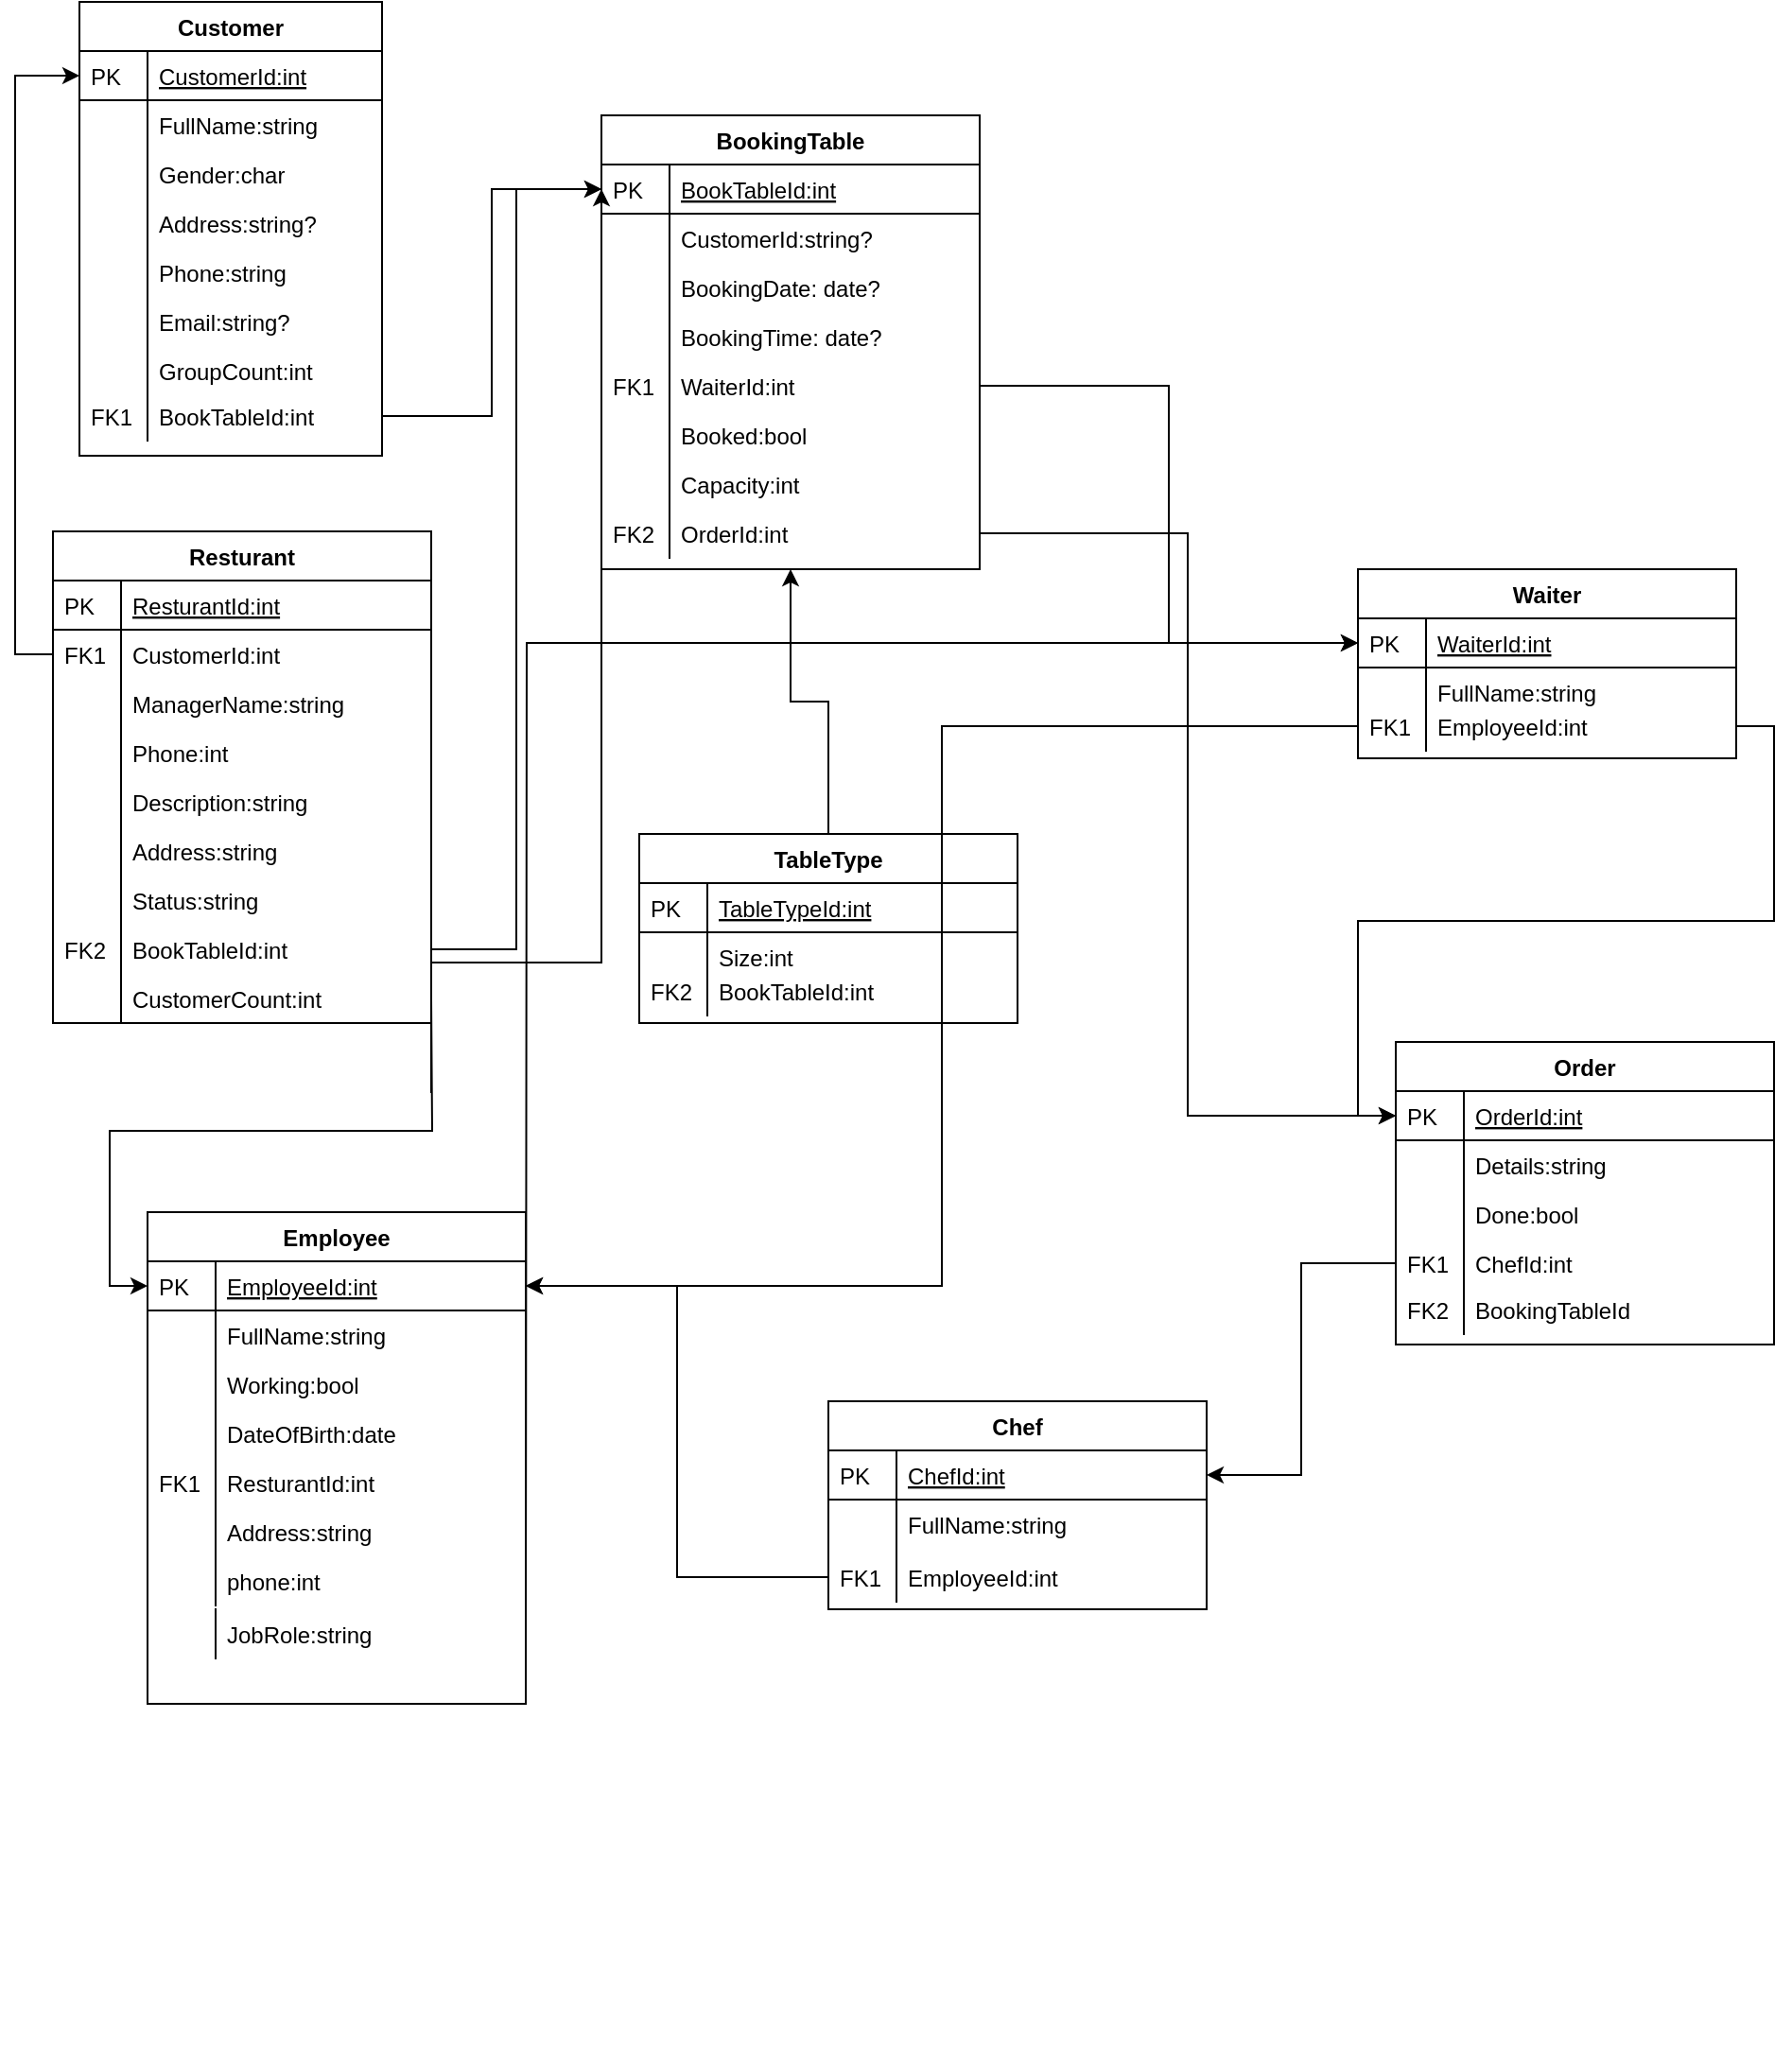 <mxfile version="12.8.1" type="device"><diagram id="C5RBs43oDa-KdzZeNtuy" name="Page-1"><mxGraphModel dx="1033" dy="1959" grid="1" gridSize="10" guides="1" tooltips="1" connect="1" arrows="1" fold="1" page="1" pageScale="1" pageWidth="827" pageHeight="1169" math="0" shadow="0"><root><mxCell id="WIyWlLk6GJQsqaUBKTNV-0"/><mxCell id="WIyWlLk6GJQsqaUBKTNV-1" parent="WIyWlLk6GJQsqaUBKTNV-0"/><mxCell id="zkfFHV4jXpPFQw0GAbJ--51" value="Customer" style="swimlane;fontStyle=1;childLayout=stackLayout;horizontal=1;startSize=26;horizontalStack=0;resizeParent=1;resizeLast=0;collapsible=1;marginBottom=0;rounded=0;shadow=0;strokeWidth=1;" parent="WIyWlLk6GJQsqaUBKTNV-1" vertex="1"><mxGeometry x="414" y="-160" width="160" height="240" as="geometry"><mxRectangle x="20" y="80" width="160" height="26" as="alternateBounds"/></mxGeometry></mxCell><mxCell id="zkfFHV4jXpPFQw0GAbJ--52" value="CustomerId:int" style="shape=partialRectangle;top=0;left=0;right=0;bottom=1;align=left;verticalAlign=top;fillColor=none;spacingLeft=40;spacingRight=4;overflow=hidden;rotatable=0;points=[[0,0.5],[1,0.5]];portConstraint=eastwest;dropTarget=0;rounded=0;shadow=0;strokeWidth=1;fontStyle=4" parent="zkfFHV4jXpPFQw0GAbJ--51" vertex="1"><mxGeometry y="26" width="160" height="26" as="geometry"/></mxCell><mxCell id="zkfFHV4jXpPFQw0GAbJ--53" value="PK" style="shape=partialRectangle;top=0;left=0;bottom=0;fillColor=none;align=left;verticalAlign=top;spacingLeft=4;spacingRight=4;overflow=hidden;rotatable=0;points=[];portConstraint=eastwest;part=1;" parent="zkfFHV4jXpPFQw0GAbJ--52" vertex="1" connectable="0"><mxGeometry width="36" height="26" as="geometry"/></mxCell><mxCell id="zkfFHV4jXpPFQw0GAbJ--54" value="FullName:string" style="shape=partialRectangle;top=0;left=0;right=0;bottom=0;align=left;verticalAlign=top;fillColor=none;spacingLeft=40;spacingRight=4;overflow=hidden;rotatable=0;points=[[0,0.5],[1,0.5]];portConstraint=eastwest;dropTarget=0;rounded=0;shadow=0;strokeWidth=1;" parent="zkfFHV4jXpPFQw0GAbJ--51" vertex="1"><mxGeometry y="52" width="160" height="26" as="geometry"/></mxCell><mxCell id="zkfFHV4jXpPFQw0GAbJ--55" value="" style="shape=partialRectangle;top=0;left=0;bottom=0;fillColor=none;align=left;verticalAlign=top;spacingLeft=4;spacingRight=4;overflow=hidden;rotatable=0;points=[];portConstraint=eastwest;part=1;" parent="zkfFHV4jXpPFQw0GAbJ--54" vertex="1" connectable="0"><mxGeometry width="36" height="26" as="geometry"/></mxCell><mxCell id="z8Tw4uj1UNSHwsEqiEc--0" value="Gender:char" style="shape=partialRectangle;top=0;left=0;right=0;bottom=0;align=left;verticalAlign=top;fillColor=none;spacingLeft=40;spacingRight=4;overflow=hidden;rotatable=0;points=[[0,0.5],[1,0.5]];portConstraint=eastwest;dropTarget=0;rounded=0;shadow=0;strokeWidth=1;" vertex="1" parent="WIyWlLk6GJQsqaUBKTNV-1"><mxGeometry x="414" y="-82" width="160" height="26" as="geometry"/></mxCell><mxCell id="z8Tw4uj1UNSHwsEqiEc--1" value="" style="shape=partialRectangle;top=0;left=0;bottom=0;fillColor=none;align=left;verticalAlign=top;spacingLeft=4;spacingRight=4;overflow=hidden;rotatable=0;points=[];portConstraint=eastwest;part=1;" vertex="1" connectable="0" parent="z8Tw4uj1UNSHwsEqiEc--0"><mxGeometry width="36" height="26" as="geometry"/></mxCell><mxCell id="z8Tw4uj1UNSHwsEqiEc--2" value="Address:string?" style="shape=partialRectangle;top=0;left=0;right=0;bottom=0;align=left;verticalAlign=top;fillColor=none;spacingLeft=40;spacingRight=4;overflow=hidden;rotatable=0;points=[[0,0.5],[1,0.5]];portConstraint=eastwest;dropTarget=0;rounded=0;shadow=0;strokeWidth=1;" vertex="1" parent="WIyWlLk6GJQsqaUBKTNV-1"><mxGeometry x="414" y="-56" width="160" height="26" as="geometry"/></mxCell><mxCell id="z8Tw4uj1UNSHwsEqiEc--3" value="" style="shape=partialRectangle;top=0;left=0;bottom=0;fillColor=none;align=left;verticalAlign=top;spacingLeft=4;spacingRight=4;overflow=hidden;rotatable=0;points=[];portConstraint=eastwest;part=1;" vertex="1" connectable="0" parent="z8Tw4uj1UNSHwsEqiEc--2"><mxGeometry width="36" height="26" as="geometry"/></mxCell><mxCell id="z8Tw4uj1UNSHwsEqiEc--4" value="Phone:string" style="shape=partialRectangle;top=0;left=0;right=0;bottom=0;align=left;verticalAlign=top;fillColor=none;spacingLeft=40;spacingRight=4;overflow=hidden;rotatable=0;points=[[0,0.5],[1,0.5]];portConstraint=eastwest;dropTarget=0;rounded=0;shadow=0;strokeWidth=1;" vertex="1" parent="WIyWlLk6GJQsqaUBKTNV-1"><mxGeometry x="414" y="-30" width="160" height="26" as="geometry"/></mxCell><mxCell id="z8Tw4uj1UNSHwsEqiEc--5" value="" style="shape=partialRectangle;top=0;left=0;bottom=0;fillColor=none;align=left;verticalAlign=top;spacingLeft=4;spacingRight=4;overflow=hidden;rotatable=0;points=[];portConstraint=eastwest;part=1;" vertex="1" connectable="0" parent="z8Tw4uj1UNSHwsEqiEc--4"><mxGeometry width="36" height="26" as="geometry"/></mxCell><mxCell id="z8Tw4uj1UNSHwsEqiEc--6" value="Email:string?" style="shape=partialRectangle;top=0;left=0;right=0;bottom=0;align=left;verticalAlign=top;fillColor=none;spacingLeft=40;spacingRight=4;overflow=hidden;rotatable=0;points=[[0,0.5],[1,0.5]];portConstraint=eastwest;dropTarget=0;rounded=0;shadow=0;strokeWidth=1;" vertex="1" parent="WIyWlLk6GJQsqaUBKTNV-1"><mxGeometry x="414" y="-4" width="160" height="26" as="geometry"/></mxCell><mxCell id="z8Tw4uj1UNSHwsEqiEc--7" value="" style="shape=partialRectangle;top=0;left=0;bottom=0;fillColor=none;align=left;verticalAlign=top;spacingLeft=4;spacingRight=4;overflow=hidden;rotatable=0;points=[];portConstraint=eastwest;part=1;" vertex="1" connectable="0" parent="z8Tw4uj1UNSHwsEqiEc--6"><mxGeometry width="36" height="26" as="geometry"/></mxCell><mxCell id="z8Tw4uj1UNSHwsEqiEc--8" value="GroupCount:int" style="shape=partialRectangle;top=0;left=0;right=0;bottom=0;align=left;verticalAlign=top;fillColor=none;spacingLeft=40;spacingRight=4;overflow=hidden;rotatable=0;points=[[0,0.5],[1,0.5]];portConstraint=eastwest;dropTarget=0;rounded=0;shadow=0;strokeWidth=1;" vertex="1" parent="WIyWlLk6GJQsqaUBKTNV-1"><mxGeometry x="414" y="22" width="160" height="26" as="geometry"/></mxCell><mxCell id="z8Tw4uj1UNSHwsEqiEc--9" value="" style="shape=partialRectangle;top=0;left=0;bottom=0;fillColor=none;align=left;verticalAlign=top;spacingLeft=4;spacingRight=4;overflow=hidden;rotatable=0;points=[];portConstraint=eastwest;part=1;" vertex="1" connectable="0" parent="z8Tw4uj1UNSHwsEqiEc--8"><mxGeometry width="36" height="26" as="geometry"/></mxCell><mxCell id="z8Tw4uj1UNSHwsEqiEc--60" style="edgeStyle=orthogonalEdgeStyle;rounded=0;orthogonalLoop=1;jettySize=auto;html=1;entryX=0;entryY=0.5;entryDx=0;entryDy=0;" edge="1" parent="WIyWlLk6GJQsqaUBKTNV-1" source="zkfFHV4jXpPFQw0GAbJ--59" target="zkfFHV4jXpPFQw0GAbJ--52"><mxGeometry relative="1" as="geometry"/></mxCell><mxCell id="z8Tw4uj1UNSHwsEqiEc--61" value="BookingTable" style="swimlane;fontStyle=1;childLayout=stackLayout;horizontal=1;startSize=26;horizontalStack=0;resizeParent=1;resizeLast=0;collapsible=1;marginBottom=0;rounded=0;shadow=0;strokeWidth=1;" vertex="1" parent="WIyWlLk6GJQsqaUBKTNV-1"><mxGeometry x="690" y="-100" width="200" height="240" as="geometry"><mxRectangle x="260" y="80" width="160" height="26" as="alternateBounds"/></mxGeometry></mxCell><mxCell id="z8Tw4uj1UNSHwsEqiEc--62" value="BookTableId:int" style="shape=partialRectangle;top=0;left=0;right=0;bottom=1;align=left;verticalAlign=top;fillColor=none;spacingLeft=40;spacingRight=4;overflow=hidden;rotatable=0;points=[[0,0.5],[1,0.5]];portConstraint=eastwest;dropTarget=0;rounded=0;shadow=0;strokeWidth=1;fontStyle=4" vertex="1" parent="z8Tw4uj1UNSHwsEqiEc--61"><mxGeometry y="26" width="200" height="26" as="geometry"/></mxCell><mxCell id="z8Tw4uj1UNSHwsEqiEc--63" value="PK" style="shape=partialRectangle;top=0;left=0;bottom=0;fillColor=none;align=left;verticalAlign=top;spacingLeft=4;spacingRight=4;overflow=hidden;rotatable=0;points=[];portConstraint=eastwest;part=1;" vertex="1" connectable="0" parent="z8Tw4uj1UNSHwsEqiEc--62"><mxGeometry width="36" height="26" as="geometry"/></mxCell><mxCell id="z8Tw4uj1UNSHwsEqiEc--64" value="CustomerId:string?" style="shape=partialRectangle;top=0;left=0;right=0;bottom=0;align=left;verticalAlign=top;fillColor=none;spacingLeft=40;spacingRight=4;overflow=hidden;rotatable=0;points=[[0,0.5],[1,0.5]];portConstraint=eastwest;dropTarget=0;rounded=0;shadow=0;strokeWidth=1;" vertex="1" parent="z8Tw4uj1UNSHwsEqiEc--61"><mxGeometry y="52" width="200" height="26" as="geometry"/></mxCell><mxCell id="z8Tw4uj1UNSHwsEqiEc--65" value="" style="shape=partialRectangle;top=0;left=0;bottom=0;fillColor=none;align=left;verticalAlign=top;spacingLeft=4;spacingRight=4;overflow=hidden;rotatable=0;points=[];portConstraint=eastwest;part=1;" vertex="1" connectable="0" parent="z8Tw4uj1UNSHwsEqiEc--64"><mxGeometry width="36" height="26" as="geometry"/></mxCell><mxCell id="z8Tw4uj1UNSHwsEqiEc--66" value="BookingDate: date?" style="shape=partialRectangle;top=0;left=0;right=0;bottom=0;align=left;verticalAlign=top;fillColor=none;spacingLeft=40;spacingRight=4;overflow=hidden;rotatable=0;points=[[0,0.5],[1,0.5]];portConstraint=eastwest;dropTarget=0;rounded=0;shadow=0;strokeWidth=1;" vertex="1" parent="z8Tw4uj1UNSHwsEqiEc--61"><mxGeometry y="78" width="200" height="26" as="geometry"/></mxCell><mxCell id="z8Tw4uj1UNSHwsEqiEc--67" value="" style="shape=partialRectangle;top=0;left=0;bottom=0;fillColor=none;align=left;verticalAlign=top;spacingLeft=4;spacingRight=4;overflow=hidden;rotatable=0;points=[];portConstraint=eastwest;part=1;" vertex="1" connectable="0" parent="z8Tw4uj1UNSHwsEqiEc--66"><mxGeometry width="36" height="26" as="geometry"/></mxCell><mxCell id="z8Tw4uj1UNSHwsEqiEc--68" value="BookingTime: date?" style="shape=partialRectangle;top=0;left=0;right=0;bottom=0;align=left;verticalAlign=top;fillColor=none;spacingLeft=40;spacingRight=4;overflow=hidden;rotatable=0;points=[[0,0.5],[1,0.5]];portConstraint=eastwest;dropTarget=0;rounded=0;shadow=0;strokeWidth=1;" vertex="1" parent="z8Tw4uj1UNSHwsEqiEc--61"><mxGeometry y="104" width="200" height="26" as="geometry"/></mxCell><mxCell id="z8Tw4uj1UNSHwsEqiEc--69" value="" style="shape=partialRectangle;top=0;left=0;bottom=0;fillColor=none;align=left;verticalAlign=top;spacingLeft=4;spacingRight=4;overflow=hidden;rotatable=0;points=[];portConstraint=eastwest;part=1;" vertex="1" connectable="0" parent="z8Tw4uj1UNSHwsEqiEc--68"><mxGeometry width="36" height="26" as="geometry"/></mxCell><mxCell id="z8Tw4uj1UNSHwsEqiEc--72" value="WaiterId:int" style="shape=partialRectangle;top=0;left=0;right=0;bottom=0;align=left;verticalAlign=top;fillColor=none;spacingLeft=40;spacingRight=4;overflow=hidden;rotatable=0;points=[[0,0.5],[1,0.5]];portConstraint=eastwest;dropTarget=0;rounded=0;shadow=0;strokeWidth=1;" vertex="1" parent="z8Tw4uj1UNSHwsEqiEc--61"><mxGeometry y="130" width="200" height="26" as="geometry"/></mxCell><mxCell id="z8Tw4uj1UNSHwsEqiEc--73" value="FK1" style="shape=partialRectangle;top=0;left=0;bottom=0;fillColor=none;align=left;verticalAlign=top;spacingLeft=4;spacingRight=4;overflow=hidden;rotatable=0;points=[];portConstraint=eastwest;part=1;" vertex="1" connectable="0" parent="z8Tw4uj1UNSHwsEqiEc--72"><mxGeometry width="36" height="26" as="geometry"/></mxCell><mxCell id="z8Tw4uj1UNSHwsEqiEc--101" value="Booked:bool" style="shape=partialRectangle;top=0;left=0;right=0;bottom=0;align=left;verticalAlign=top;fillColor=none;spacingLeft=40;spacingRight=4;overflow=hidden;rotatable=0;points=[[0,0.5],[1,0.5]];portConstraint=eastwest;dropTarget=0;rounded=0;shadow=0;strokeWidth=1;" vertex="1" parent="z8Tw4uj1UNSHwsEqiEc--61"><mxGeometry y="156" width="200" height="26" as="geometry"/></mxCell><mxCell id="z8Tw4uj1UNSHwsEqiEc--102" value="" style="shape=partialRectangle;top=0;left=0;bottom=0;fillColor=none;align=left;verticalAlign=top;spacingLeft=4;spacingRight=4;overflow=hidden;rotatable=0;points=[];portConstraint=eastwest;part=1;" vertex="1" connectable="0" parent="z8Tw4uj1UNSHwsEqiEc--101"><mxGeometry width="36" height="26" as="geometry"/></mxCell><mxCell id="z8Tw4uj1UNSHwsEqiEc--103" value="Capacity:int" style="shape=partialRectangle;top=0;left=0;right=0;bottom=0;align=left;verticalAlign=top;fillColor=none;spacingLeft=40;spacingRight=4;overflow=hidden;rotatable=0;points=[[0,0.5],[1,0.5]];portConstraint=eastwest;dropTarget=0;rounded=0;shadow=0;strokeWidth=1;" vertex="1" parent="z8Tw4uj1UNSHwsEqiEc--61"><mxGeometry y="182" width="200" height="26" as="geometry"/></mxCell><mxCell id="z8Tw4uj1UNSHwsEqiEc--104" value="" style="shape=partialRectangle;top=0;left=0;bottom=0;fillColor=none;align=left;verticalAlign=top;spacingLeft=4;spacingRight=4;overflow=hidden;rotatable=0;points=[];portConstraint=eastwest;part=1;" vertex="1" connectable="0" parent="z8Tw4uj1UNSHwsEqiEc--103"><mxGeometry width="36" height="26" as="geometry"/></mxCell><mxCell id="z8Tw4uj1UNSHwsEqiEc--107" value="OrderId:int" style="shape=partialRectangle;top=0;left=0;right=0;bottom=0;align=left;verticalAlign=top;fillColor=none;spacingLeft=40;spacingRight=4;overflow=hidden;rotatable=0;points=[[0,0.5],[1,0.5]];portConstraint=eastwest;dropTarget=0;rounded=0;shadow=0;strokeWidth=1;" vertex="1" parent="z8Tw4uj1UNSHwsEqiEc--61"><mxGeometry y="208" width="200" height="26" as="geometry"/></mxCell><mxCell id="z8Tw4uj1UNSHwsEqiEc--108" value="FK2" style="shape=partialRectangle;top=0;left=0;bottom=0;fillColor=none;align=left;verticalAlign=top;spacingLeft=4;spacingRight=4;overflow=hidden;rotatable=0;points=[];portConstraint=eastwest;part=1;" vertex="1" connectable="0" parent="z8Tw4uj1UNSHwsEqiEc--107"><mxGeometry width="36" height="26" as="geometry"/></mxCell><mxCell id="z8Tw4uj1UNSHwsEqiEc--87" style="edgeStyle=orthogonalEdgeStyle;rounded=0;orthogonalLoop=1;jettySize=auto;html=1;entryX=0;entryY=0.5;entryDx=0;entryDy=0;" edge="1" parent="WIyWlLk6GJQsqaUBKTNV-1" source="z8Tw4uj1UNSHwsEqiEc--85" target="z8Tw4uj1UNSHwsEqiEc--62"><mxGeometry relative="1" as="geometry"/></mxCell><mxCell id="z8Tw4uj1UNSHwsEqiEc--85" value="BookTableId:int" style="shape=partialRectangle;top=0;left=0;right=0;bottom=0;align=left;verticalAlign=top;fillColor=none;spacingLeft=40;spacingRight=4;overflow=hidden;rotatable=0;points=[[0,0.5],[1,0.5]];portConstraint=eastwest;dropTarget=0;rounded=0;shadow=0;strokeWidth=1;" vertex="1" parent="WIyWlLk6GJQsqaUBKTNV-1"><mxGeometry x="414" y="46" width="160" height="26" as="geometry"/></mxCell><mxCell id="z8Tw4uj1UNSHwsEqiEc--86" value="FK1" style="shape=partialRectangle;top=0;left=0;bottom=0;fillColor=none;align=left;verticalAlign=top;spacingLeft=4;spacingRight=4;overflow=hidden;rotatable=0;points=[];portConstraint=eastwest;part=1;" vertex="1" connectable="0" parent="z8Tw4uj1UNSHwsEqiEc--85"><mxGeometry width="36" height="26" as="geometry"/></mxCell><mxCell id="z8Tw4uj1UNSHwsEqiEc--117" value="" style="group" vertex="1" connectable="0" parent="WIyWlLk6GJQsqaUBKTNV-1"><mxGeometry x="950" y="150" width="200" height="240" as="geometry"/></mxCell><mxCell id="z8Tw4uj1UNSHwsEqiEc--208" value="" style="group" vertex="1" connectable="0" parent="z8Tw4uj1UNSHwsEqiEc--117"><mxGeometry x="140" y="-10" width="200" height="100" as="geometry"/></mxCell><mxCell id="z8Tw4uj1UNSHwsEqiEc--88" value="Waiter" style="swimlane;fontStyle=1;childLayout=stackLayout;horizontal=1;startSize=26;horizontalStack=0;resizeParent=1;resizeLast=0;collapsible=1;marginBottom=0;rounded=0;shadow=0;strokeWidth=1;" vertex="1" parent="z8Tw4uj1UNSHwsEqiEc--208"><mxGeometry width="200" height="100" as="geometry"><mxRectangle x="260" y="80" width="160" height="26" as="alternateBounds"/></mxGeometry></mxCell><mxCell id="z8Tw4uj1UNSHwsEqiEc--89" value="WaiterId:int" style="shape=partialRectangle;top=0;left=0;right=0;bottom=1;align=left;verticalAlign=top;fillColor=none;spacingLeft=40;spacingRight=4;overflow=hidden;rotatable=0;points=[[0,0.5],[1,0.5]];portConstraint=eastwest;dropTarget=0;rounded=0;shadow=0;strokeWidth=1;fontStyle=4" vertex="1" parent="z8Tw4uj1UNSHwsEqiEc--88"><mxGeometry y="26" width="200" height="26" as="geometry"/></mxCell><mxCell id="z8Tw4uj1UNSHwsEqiEc--90" value="PK" style="shape=partialRectangle;top=0;left=0;bottom=0;fillColor=none;align=left;verticalAlign=top;spacingLeft=4;spacingRight=4;overflow=hidden;rotatable=0;points=[];portConstraint=eastwest;part=1;" vertex="1" connectable="0" parent="z8Tw4uj1UNSHwsEqiEc--89"><mxGeometry width="36" height="26" as="geometry"/></mxCell><mxCell id="z8Tw4uj1UNSHwsEqiEc--91" value="FullName:string" style="shape=partialRectangle;top=0;left=0;right=0;bottom=0;align=left;verticalAlign=top;fillColor=none;spacingLeft=40;spacingRight=4;overflow=hidden;rotatable=0;points=[[0,0.5],[1,0.5]];portConstraint=eastwest;dropTarget=0;rounded=0;shadow=0;strokeWidth=1;" vertex="1" parent="z8Tw4uj1UNSHwsEqiEc--88"><mxGeometry y="52" width="200" height="26" as="geometry"/></mxCell><mxCell id="z8Tw4uj1UNSHwsEqiEc--92" value="" style="shape=partialRectangle;top=0;left=0;bottom=0;fillColor=none;align=left;verticalAlign=top;spacingLeft=4;spacingRight=4;overflow=hidden;rotatable=0;points=[];portConstraint=eastwest;part=1;" vertex="1" connectable="0" parent="z8Tw4uj1UNSHwsEqiEc--91"><mxGeometry width="36" height="26" as="geometry"/></mxCell><mxCell id="z8Tw4uj1UNSHwsEqiEc--115" value="EmployeeId:int" style="shape=partialRectangle;top=0;left=0;right=0;bottom=0;align=left;verticalAlign=top;fillColor=none;spacingLeft=40;spacingRight=4;overflow=hidden;rotatable=0;points=[[0,0.5],[1,0.5]];portConstraint=eastwest;dropTarget=0;rounded=0;shadow=0;strokeWidth=1;" vertex="1" parent="z8Tw4uj1UNSHwsEqiEc--208"><mxGeometry y="70" width="200" height="26" as="geometry"/></mxCell><mxCell id="z8Tw4uj1UNSHwsEqiEc--116" value="FK1" style="shape=partialRectangle;top=0;left=0;bottom=0;fillColor=none;align=left;verticalAlign=top;spacingLeft=4;spacingRight=4;overflow=hidden;rotatable=0;points=[];portConstraint=eastwest;part=1;" vertex="1" connectable="0" parent="z8Tw4uj1UNSHwsEqiEc--115"><mxGeometry width="36" height="26" as="geometry"/></mxCell><mxCell id="z8Tw4uj1UNSHwsEqiEc--120" value="" style="group" vertex="1" connectable="0" parent="WIyWlLk6GJQsqaUBKTNV-1"><mxGeometry x="900" y="430" width="210" height="500" as="geometry"/></mxCell><mxCell id="z8Tw4uj1UNSHwsEqiEc--166" style="edgeStyle=orthogonalEdgeStyle;rounded=0;orthogonalLoop=1;jettySize=auto;html=1;" edge="1" parent="z8Tw4uj1UNSHwsEqiEc--120" source="z8Tw4uj1UNSHwsEqiEc--128" target="z8Tw4uj1UNSHwsEqiEc--148"><mxGeometry relative="1" as="geometry"/></mxCell><mxCell id="z8Tw4uj1UNSHwsEqiEc--250" value="" style="group" vertex="1" connectable="0" parent="z8Tw4uj1UNSHwsEqiEc--120"><mxGeometry x="-20" y="260" width="200" height="240" as="geometry"/></mxCell><mxCell id="z8Tw4uj1UNSHwsEqiEc--196" value="" style="group" vertex="1" connectable="0" parent="z8Tw4uj1UNSHwsEqiEc--250"><mxGeometry width="200" height="240" as="geometry"/></mxCell><mxCell id="z8Tw4uj1UNSHwsEqiEc--252" value="" style="group" vertex="1" connectable="0" parent="z8Tw4uj1UNSHwsEqiEc--120"><mxGeometry x="210" y="-40" width="200" height="160" as="geometry"/></mxCell><mxCell id="z8Tw4uj1UNSHwsEqiEc--251" value="" style="group" vertex="1" connectable="0" parent="z8Tw4uj1UNSHwsEqiEc--252"><mxGeometry width="200" height="160" as="geometry"/></mxCell><mxCell id="z8Tw4uj1UNSHwsEqiEc--248" value="" style="group" vertex="1" connectable="0" parent="z8Tw4uj1UNSHwsEqiEc--251"><mxGeometry width="200" height="160" as="geometry"/></mxCell><mxCell id="z8Tw4uj1UNSHwsEqiEc--202" value="" style="group" vertex="1" connectable="0" parent="z8Tw4uj1UNSHwsEqiEc--248"><mxGeometry width="200" height="160" as="geometry"/></mxCell><mxCell id="z8Tw4uj1UNSHwsEqiEc--195" value="" style="group" vertex="1" connectable="0" parent="z8Tw4uj1UNSHwsEqiEc--202"><mxGeometry width="200" height="160" as="geometry"/></mxCell><mxCell id="z8Tw4uj1UNSHwsEqiEc--121" value="Order" style="swimlane;fontStyle=1;childLayout=stackLayout;horizontal=1;startSize=26;horizontalStack=0;resizeParent=1;resizeLast=0;collapsible=1;marginBottom=0;rounded=0;shadow=0;strokeWidth=1;" vertex="1" parent="z8Tw4uj1UNSHwsEqiEc--195"><mxGeometry width="200" height="160" as="geometry"><mxRectangle width="160" height="26" as="alternateBounds"/></mxGeometry></mxCell><mxCell id="z8Tw4uj1UNSHwsEqiEc--122" value="OrderId:int" style="shape=partialRectangle;top=0;left=0;right=0;bottom=1;align=left;verticalAlign=top;fillColor=none;spacingLeft=40;spacingRight=4;overflow=hidden;rotatable=0;points=[[0,0.5],[1,0.5]];portConstraint=eastwest;dropTarget=0;rounded=0;shadow=0;strokeWidth=1;fontStyle=4" vertex="1" parent="z8Tw4uj1UNSHwsEqiEc--121"><mxGeometry y="26" width="200" height="26" as="geometry"/></mxCell><mxCell id="z8Tw4uj1UNSHwsEqiEc--123" value="PK" style="shape=partialRectangle;top=0;left=0;bottom=0;fillColor=none;align=left;verticalAlign=top;spacingLeft=4;spacingRight=4;overflow=hidden;rotatable=0;points=[];portConstraint=eastwest;part=1;" vertex="1" connectable="0" parent="z8Tw4uj1UNSHwsEqiEc--122"><mxGeometry width="36" height="26" as="geometry"/></mxCell><mxCell id="z8Tw4uj1UNSHwsEqiEc--124" value="Details:string" style="shape=partialRectangle;top=0;left=0;right=0;bottom=0;align=left;verticalAlign=top;fillColor=none;spacingLeft=40;spacingRight=4;overflow=hidden;rotatable=0;points=[[0,0.5],[1,0.5]];portConstraint=eastwest;dropTarget=0;rounded=0;shadow=0;strokeWidth=1;" vertex="1" parent="z8Tw4uj1UNSHwsEqiEc--121"><mxGeometry y="52" width="200" height="26" as="geometry"/></mxCell><mxCell id="z8Tw4uj1UNSHwsEqiEc--125" value="" style="shape=partialRectangle;top=0;left=0;bottom=0;fillColor=none;align=left;verticalAlign=top;spacingLeft=4;spacingRight=4;overflow=hidden;rotatable=0;points=[];portConstraint=eastwest;part=1;" vertex="1" connectable="0" parent="z8Tw4uj1UNSHwsEqiEc--124"><mxGeometry width="36" height="26" as="geometry"/></mxCell><mxCell id="z8Tw4uj1UNSHwsEqiEc--126" value="Done:bool" style="shape=partialRectangle;top=0;left=0;right=0;bottom=0;align=left;verticalAlign=top;fillColor=none;spacingLeft=40;spacingRight=4;overflow=hidden;rotatable=0;points=[[0,0.5],[1,0.5]];portConstraint=eastwest;dropTarget=0;rounded=0;shadow=0;strokeWidth=1;" vertex="1" parent="z8Tw4uj1UNSHwsEqiEc--121"><mxGeometry y="78" width="200" height="26" as="geometry"/></mxCell><mxCell id="z8Tw4uj1UNSHwsEqiEc--127" value="" style="shape=partialRectangle;top=0;left=0;bottom=0;fillColor=none;align=left;verticalAlign=top;spacingLeft=4;spacingRight=4;overflow=hidden;rotatable=0;points=[];portConstraint=eastwest;part=1;" vertex="1" connectable="0" parent="z8Tw4uj1UNSHwsEqiEc--126"><mxGeometry width="36" height="26" as="geometry"/></mxCell><mxCell id="z8Tw4uj1UNSHwsEqiEc--128" value="ChefId:int" style="shape=partialRectangle;top=0;left=0;right=0;bottom=0;align=left;verticalAlign=top;fillColor=none;spacingLeft=40;spacingRight=4;overflow=hidden;rotatable=0;points=[[0,0.5],[1,0.5]];portConstraint=eastwest;dropTarget=0;rounded=0;shadow=0;strokeWidth=1;" vertex="1" parent="z8Tw4uj1UNSHwsEqiEc--121"><mxGeometry y="104" width="200" height="26" as="geometry"/></mxCell><mxCell id="z8Tw4uj1UNSHwsEqiEc--129" value="FK1" style="shape=partialRectangle;top=0;left=0;bottom=0;fillColor=none;align=left;verticalAlign=top;spacingLeft=4;spacingRight=4;overflow=hidden;rotatable=0;points=[];portConstraint=eastwest;part=1;" vertex="1" connectable="0" parent="z8Tw4uj1UNSHwsEqiEc--128"><mxGeometry width="36" height="26" as="geometry"/></mxCell><mxCell id="z8Tw4uj1UNSHwsEqiEc--249" value="" style="group" vertex="1" connectable="0" parent="z8Tw4uj1UNSHwsEqiEc--120"><mxGeometry x="-90" y="150" width="200" height="110" as="geometry"/></mxCell><mxCell id="z8Tw4uj1UNSHwsEqiEc--247" value="" style="group" vertex="1" connectable="0" parent="z8Tw4uj1UNSHwsEqiEc--249"><mxGeometry width="200" height="110" as="geometry"/></mxCell><mxCell id="z8Tw4uj1UNSHwsEqiEc--147" value="Chef" style="swimlane;fontStyle=1;childLayout=stackLayout;horizontal=1;startSize=26;horizontalStack=0;resizeParent=1;resizeLast=0;collapsible=1;marginBottom=0;rounded=0;shadow=0;strokeWidth=1;" vertex="1" parent="z8Tw4uj1UNSHwsEqiEc--247"><mxGeometry width="200" height="110" as="geometry"><mxRectangle x="260" y="80" width="160" height="26" as="alternateBounds"/></mxGeometry></mxCell><mxCell id="z8Tw4uj1UNSHwsEqiEc--148" value="ChefId:int" style="shape=partialRectangle;top=0;left=0;right=0;bottom=1;align=left;verticalAlign=top;fillColor=none;spacingLeft=40;spacingRight=4;overflow=hidden;rotatable=0;points=[[0,0.5],[1,0.5]];portConstraint=eastwest;dropTarget=0;rounded=0;shadow=0;strokeWidth=1;fontStyle=4" vertex="1" parent="z8Tw4uj1UNSHwsEqiEc--147"><mxGeometry y="26" width="200" height="26" as="geometry"/></mxCell><mxCell id="z8Tw4uj1UNSHwsEqiEc--149" value="PK" style="shape=partialRectangle;top=0;left=0;bottom=0;fillColor=none;align=left;verticalAlign=top;spacingLeft=4;spacingRight=4;overflow=hidden;rotatable=0;points=[];portConstraint=eastwest;part=1;" vertex="1" connectable="0" parent="z8Tw4uj1UNSHwsEqiEc--148"><mxGeometry width="36" height="26" as="geometry"/></mxCell><mxCell id="z8Tw4uj1UNSHwsEqiEc--150" value="FullName:string" style="shape=partialRectangle;top=0;left=0;right=0;bottom=0;align=left;verticalAlign=top;fillColor=none;spacingLeft=40;spacingRight=4;overflow=hidden;rotatable=0;points=[[0,0.5],[1,0.5]];portConstraint=eastwest;dropTarget=0;rounded=0;shadow=0;strokeWidth=1;" vertex="1" parent="z8Tw4uj1UNSHwsEqiEc--147"><mxGeometry y="52" width="200" height="26" as="geometry"/></mxCell><mxCell id="z8Tw4uj1UNSHwsEqiEc--151" value="" style="shape=partialRectangle;top=0;left=0;bottom=0;fillColor=none;align=left;verticalAlign=top;spacingLeft=4;spacingRight=4;overflow=hidden;rotatable=0;points=[];portConstraint=eastwest;part=1;" vertex="1" connectable="0" parent="z8Tw4uj1UNSHwsEqiEc--150"><mxGeometry width="36" height="26" as="geometry"/></mxCell><mxCell id="z8Tw4uj1UNSHwsEqiEc--158" value="" style="shape=partialRectangle;top=0;left=0;right=0;bottom=0;align=left;verticalAlign=top;fillColor=none;spacingLeft=40;spacingRight=4;overflow=hidden;rotatable=0;points=[[0,0.5],[1,0.5]];portConstraint=eastwest;dropTarget=0;rounded=0;shadow=0;strokeWidth=1;" vertex="1" parent="z8Tw4uj1UNSHwsEqiEc--147"><mxGeometry y="78" width="200" height="2" as="geometry"/></mxCell><mxCell id="z8Tw4uj1UNSHwsEqiEc--159" value="" style="shape=partialRectangle;top=0;left=0;bottom=0;fillColor=none;align=left;verticalAlign=top;spacingLeft=4;spacingRight=4;overflow=hidden;rotatable=0;points=[];portConstraint=eastwest;part=1;" vertex="1" connectable="0" parent="z8Tw4uj1UNSHwsEqiEc--158"><mxGeometry width="36" height="2" as="geometry"/></mxCell><mxCell id="z8Tw4uj1UNSHwsEqiEc--245" value="EmployeeId:int" style="shape=partialRectangle;top=0;left=0;right=0;bottom=0;align=left;verticalAlign=top;fillColor=none;spacingLeft=40;spacingRight=4;overflow=hidden;rotatable=0;points=[[0,0.5],[1,0.5]];portConstraint=eastwest;dropTarget=0;rounded=0;shadow=0;strokeWidth=1;" vertex="1" parent="z8Tw4uj1UNSHwsEqiEc--120"><mxGeometry x="-90" y="230" width="200" height="26" as="geometry"/></mxCell><mxCell id="z8Tw4uj1UNSHwsEqiEc--246" value="FK1" style="shape=partialRectangle;top=0;left=0;bottom=0;fillColor=none;align=left;verticalAlign=top;spacingLeft=4;spacingRight=4;overflow=hidden;rotatable=0;points=[];portConstraint=eastwest;part=1;" vertex="1" connectable="0" parent="z8Tw4uj1UNSHwsEqiEc--245"><mxGeometry width="36" height="26" as="geometry"/></mxCell><mxCell id="z8Tw4uj1UNSHwsEqiEc--138" style="edgeStyle=orthogonalEdgeStyle;rounded=0;orthogonalLoop=1;jettySize=auto;html=1;entryX=0;entryY=0.5;entryDx=0;entryDy=0;" edge="1" parent="WIyWlLk6GJQsqaUBKTNV-1" source="z8Tw4uj1UNSHwsEqiEc--72" target="z8Tw4uj1UNSHwsEqiEc--89"><mxGeometry relative="1" as="geometry"/></mxCell><mxCell id="z8Tw4uj1UNSHwsEqiEc--139" style="edgeStyle=orthogonalEdgeStyle;rounded=0;orthogonalLoop=1;jettySize=auto;html=1;" edge="1" parent="WIyWlLk6GJQsqaUBKTNV-1" source="z8Tw4uj1UNSHwsEqiEc--24" target="z8Tw4uj1UNSHwsEqiEc--62"><mxGeometry relative="1" as="geometry"/></mxCell><mxCell id="z8Tw4uj1UNSHwsEqiEc--145" style="edgeStyle=orthogonalEdgeStyle;rounded=0;orthogonalLoop=1;jettySize=auto;html=1;entryX=0;entryY=0.5;entryDx=0;entryDy=0;" edge="1" parent="WIyWlLk6GJQsqaUBKTNV-1" source="z8Tw4uj1UNSHwsEqiEc--115" target="z8Tw4uj1UNSHwsEqiEc--122"><mxGeometry relative="1" as="geometry"/></mxCell><mxCell id="z8Tw4uj1UNSHwsEqiEc--180" style="edgeStyle=orthogonalEdgeStyle;rounded=0;orthogonalLoop=1;jettySize=auto;html=1;entryX=0;entryY=0.5;entryDx=0;entryDy=0;" edge="1" parent="WIyWlLk6GJQsqaUBKTNV-1" target="z8Tw4uj1UNSHwsEqiEc--170"><mxGeometry relative="1" as="geometry"><mxPoint x="600" y="367" as="sourcePoint"/></mxGeometry></mxCell><mxCell id="z8Tw4uj1UNSHwsEqiEc--189" style="edgeStyle=orthogonalEdgeStyle;rounded=0;orthogonalLoop=1;jettySize=auto;html=1;entryX=0;entryY=0.5;entryDx=0;entryDy=0;" edge="1" parent="WIyWlLk6GJQsqaUBKTNV-1" target="z8Tw4uj1UNSHwsEqiEc--89"><mxGeometry relative="1" as="geometry"><mxPoint x="650" y="699" as="sourcePoint"/></mxGeometry></mxCell><mxCell id="z8Tw4uj1UNSHwsEqiEc--191" style="edgeStyle=orthogonalEdgeStyle;rounded=0;orthogonalLoop=1;jettySize=auto;html=1;entryX=0;entryY=0.5;entryDx=0;entryDy=0;" edge="1" parent="WIyWlLk6GJQsqaUBKTNV-1" source="z8Tw4uj1UNSHwsEqiEc--107" target="z8Tw4uj1UNSHwsEqiEc--122"><mxGeometry relative="1" as="geometry"/></mxCell><mxCell id="z8Tw4uj1UNSHwsEqiEc--193" value="BookingTableId" style="shape=partialRectangle;top=0;left=0;right=0;bottom=0;align=left;verticalAlign=top;fillColor=none;spacingLeft=40;spacingRight=4;overflow=hidden;rotatable=0;points=[[0,0.5],[1,0.5]];portConstraint=eastwest;dropTarget=0;rounded=0;shadow=0;strokeWidth=1;" vertex="1" parent="WIyWlLk6GJQsqaUBKTNV-1"><mxGeometry x="1110" y="518.5" width="200" height="26" as="geometry"/></mxCell><mxCell id="z8Tw4uj1UNSHwsEqiEc--194" value="FK2" style="shape=partialRectangle;top=0;left=0;bottom=0;fillColor=none;align=left;verticalAlign=top;spacingLeft=4;spacingRight=4;overflow=hidden;rotatable=0;points=[];portConstraint=eastwest;part=1;" vertex="1" connectable="0" parent="z8Tw4uj1UNSHwsEqiEc--193"><mxGeometry width="36" height="26" as="geometry"/></mxCell><mxCell id="z8Tw4uj1UNSHwsEqiEc--198" value="" style="group" vertex="1" connectable="0" parent="WIyWlLk6GJQsqaUBKTNV-1"><mxGeometry x="400" y="120" width="200" height="310" as="geometry"/></mxCell><mxCell id="zkfFHV4jXpPFQw0GAbJ--56" value="Resturant" style="swimlane;fontStyle=1;childLayout=stackLayout;horizontal=1;startSize=26;horizontalStack=0;resizeParent=1;resizeLast=0;collapsible=1;marginBottom=0;rounded=0;shadow=0;strokeWidth=1;" parent="z8Tw4uj1UNSHwsEqiEc--198" vertex="1"><mxGeometry width="200" height="260" as="geometry"><mxRectangle x="260" y="80" width="160" height="26" as="alternateBounds"/></mxGeometry></mxCell><mxCell id="zkfFHV4jXpPFQw0GAbJ--57" value="ResturantId:int" style="shape=partialRectangle;top=0;left=0;right=0;bottom=1;align=left;verticalAlign=top;fillColor=none;spacingLeft=40;spacingRight=4;overflow=hidden;rotatable=0;points=[[0,0.5],[1,0.5]];portConstraint=eastwest;dropTarget=0;rounded=0;shadow=0;strokeWidth=1;fontStyle=4" parent="zkfFHV4jXpPFQw0GAbJ--56" vertex="1"><mxGeometry y="26" width="200" height="26" as="geometry"/></mxCell><mxCell id="zkfFHV4jXpPFQw0GAbJ--58" value="PK" style="shape=partialRectangle;top=0;left=0;bottom=0;fillColor=none;align=left;verticalAlign=top;spacingLeft=4;spacingRight=4;overflow=hidden;rotatable=0;points=[];portConstraint=eastwest;part=1;" parent="zkfFHV4jXpPFQw0GAbJ--57" vertex="1" connectable="0"><mxGeometry width="36" height="26" as="geometry"/></mxCell><mxCell id="zkfFHV4jXpPFQw0GAbJ--59" value="CustomerId:int" style="shape=partialRectangle;top=0;left=0;right=0;bottom=0;align=left;verticalAlign=top;fillColor=none;spacingLeft=40;spacingRight=4;overflow=hidden;rotatable=0;points=[[0,0.5],[1,0.5]];portConstraint=eastwest;dropTarget=0;rounded=0;shadow=0;strokeWidth=1;" parent="zkfFHV4jXpPFQw0GAbJ--56" vertex="1"><mxGeometry y="52" width="200" height="26" as="geometry"/></mxCell><mxCell id="zkfFHV4jXpPFQw0GAbJ--60" value="FK1" style="shape=partialRectangle;top=0;left=0;bottom=0;fillColor=none;align=left;verticalAlign=top;spacingLeft=4;spacingRight=4;overflow=hidden;rotatable=0;points=[];portConstraint=eastwest;part=1;" parent="zkfFHV4jXpPFQw0GAbJ--59" vertex="1" connectable="0"><mxGeometry width="36" height="26" as="geometry"/></mxCell><mxCell id="zkfFHV4jXpPFQw0GAbJ--61" value="ManagerName:string" style="shape=partialRectangle;top=0;left=0;right=0;bottom=0;align=left;verticalAlign=top;fillColor=none;spacingLeft=40;spacingRight=4;overflow=hidden;rotatable=0;points=[[0,0.5],[1,0.5]];portConstraint=eastwest;dropTarget=0;rounded=0;shadow=0;strokeWidth=1;" parent="zkfFHV4jXpPFQw0GAbJ--56" vertex="1"><mxGeometry y="78" width="200" height="26" as="geometry"/></mxCell><mxCell id="zkfFHV4jXpPFQw0GAbJ--62" value="" style="shape=partialRectangle;top=0;left=0;bottom=0;fillColor=none;align=left;verticalAlign=top;spacingLeft=4;spacingRight=4;overflow=hidden;rotatable=0;points=[];portConstraint=eastwest;part=1;" parent="zkfFHV4jXpPFQw0GAbJ--61" vertex="1" connectable="0"><mxGeometry width="36" height="26" as="geometry"/></mxCell><mxCell id="z8Tw4uj1UNSHwsEqiEc--10" value="Phone:int" style="shape=partialRectangle;top=0;left=0;right=0;bottom=0;align=left;verticalAlign=top;fillColor=none;spacingLeft=40;spacingRight=4;overflow=hidden;rotatable=0;points=[[0,0.5],[1,0.5]];portConstraint=eastwest;dropTarget=0;rounded=0;shadow=0;strokeWidth=1;" vertex="1" parent="zkfFHV4jXpPFQw0GAbJ--56"><mxGeometry y="104" width="200" height="26" as="geometry"/></mxCell><mxCell id="z8Tw4uj1UNSHwsEqiEc--11" value="" style="shape=partialRectangle;top=0;left=0;bottom=0;fillColor=none;align=left;verticalAlign=top;spacingLeft=4;spacingRight=4;overflow=hidden;rotatable=0;points=[];portConstraint=eastwest;part=1;" vertex="1" connectable="0" parent="z8Tw4uj1UNSHwsEqiEc--10"><mxGeometry width="36" height="26" as="geometry"/></mxCell><mxCell id="z8Tw4uj1UNSHwsEqiEc--22" value="Description:string" style="shape=partialRectangle;top=0;left=0;right=0;bottom=0;align=left;verticalAlign=top;fillColor=none;spacingLeft=40;spacingRight=4;overflow=hidden;rotatable=0;points=[[0,0.5],[1,0.5]];portConstraint=eastwest;dropTarget=0;rounded=0;shadow=0;strokeWidth=1;" vertex="1" parent="zkfFHV4jXpPFQw0GAbJ--56"><mxGeometry y="130" width="200" height="26" as="geometry"/></mxCell><mxCell id="z8Tw4uj1UNSHwsEqiEc--23" value="" style="shape=partialRectangle;top=0;left=0;bottom=0;fillColor=none;align=left;verticalAlign=top;spacingLeft=4;spacingRight=4;overflow=hidden;rotatable=0;points=[];portConstraint=eastwest;part=1;" vertex="1" connectable="0" parent="z8Tw4uj1UNSHwsEqiEc--22"><mxGeometry width="36" height="26" as="geometry"/></mxCell><mxCell id="z8Tw4uj1UNSHwsEqiEc--12" value="Address:string" style="shape=partialRectangle;top=0;left=0;right=0;bottom=0;align=left;verticalAlign=top;fillColor=none;spacingLeft=40;spacingRight=4;overflow=hidden;rotatable=0;points=[[0,0.5],[1,0.5]];portConstraint=eastwest;dropTarget=0;rounded=0;shadow=0;strokeWidth=1;" vertex="1" parent="zkfFHV4jXpPFQw0GAbJ--56"><mxGeometry y="156" width="200" height="26" as="geometry"/></mxCell><mxCell id="z8Tw4uj1UNSHwsEqiEc--13" value="" style="shape=partialRectangle;top=0;left=0;bottom=0;fillColor=none;align=left;verticalAlign=top;spacingLeft=4;spacingRight=4;overflow=hidden;rotatable=0;points=[];portConstraint=eastwest;part=1;" vertex="1" connectable="0" parent="z8Tw4uj1UNSHwsEqiEc--12"><mxGeometry width="36" height="26" as="geometry"/></mxCell><mxCell id="z8Tw4uj1UNSHwsEqiEc--16" value="Status:string" style="shape=partialRectangle;top=0;left=0;right=0;bottom=0;align=left;verticalAlign=top;fillColor=none;spacingLeft=40;spacingRight=4;overflow=hidden;rotatable=0;points=[[0,0.5],[1,0.5]];portConstraint=eastwest;dropTarget=0;rounded=0;shadow=0;strokeWidth=1;" vertex="1" parent="zkfFHV4jXpPFQw0GAbJ--56"><mxGeometry y="182" width="200" height="26" as="geometry"/></mxCell><mxCell id="z8Tw4uj1UNSHwsEqiEc--17" value="" style="shape=partialRectangle;top=0;left=0;bottom=0;fillColor=none;align=left;verticalAlign=top;spacingLeft=4;spacingRight=4;overflow=hidden;rotatable=0;points=[];portConstraint=eastwest;part=1;" vertex="1" connectable="0" parent="z8Tw4uj1UNSHwsEqiEc--16"><mxGeometry width="36" height="26" as="geometry"/></mxCell><mxCell id="z8Tw4uj1UNSHwsEqiEc--24" value="BookTableId:int" style="shape=partialRectangle;top=0;left=0;right=0;bottom=0;align=left;verticalAlign=top;fillColor=none;spacingLeft=40;spacingRight=4;overflow=hidden;rotatable=0;points=[[0,0.5],[1,0.5]];portConstraint=eastwest;dropTarget=0;rounded=0;shadow=0;strokeWidth=1;" vertex="1" parent="zkfFHV4jXpPFQw0GAbJ--56"><mxGeometry y="208" width="200" height="26" as="geometry"/></mxCell><mxCell id="z8Tw4uj1UNSHwsEqiEc--25" value="FK2" style="shape=partialRectangle;top=0;left=0;bottom=0;fillColor=none;align=left;verticalAlign=top;spacingLeft=4;spacingRight=4;overflow=hidden;rotatable=0;points=[];portConstraint=eastwest;part=1;" vertex="1" connectable="0" parent="z8Tw4uj1UNSHwsEqiEc--24"><mxGeometry width="36" height="26" as="geometry"/></mxCell><mxCell id="z8Tw4uj1UNSHwsEqiEc--97" value="CustomerCount:int" style="shape=partialRectangle;top=0;left=0;right=0;bottom=0;align=left;verticalAlign=top;fillColor=none;spacingLeft=40;spacingRight=4;overflow=hidden;rotatable=0;points=[[0,0.5],[1,0.5]];portConstraint=eastwest;dropTarget=0;rounded=0;shadow=0;strokeWidth=1;" vertex="1" parent="zkfFHV4jXpPFQw0GAbJ--56"><mxGeometry y="234" width="200" height="26" as="geometry"/></mxCell><mxCell id="z8Tw4uj1UNSHwsEqiEc--98" value="" style="shape=partialRectangle;top=0;left=0;bottom=0;fillColor=none;align=left;verticalAlign=top;spacingLeft=4;spacingRight=4;overflow=hidden;rotatable=0;points=[];portConstraint=eastwest;part=1;" vertex="1" connectable="0" parent="z8Tw4uj1UNSHwsEqiEc--97"><mxGeometry width="36" height="26" as="geometry"/></mxCell><mxCell id="z8Tw4uj1UNSHwsEqiEc--205" value="" style="group" vertex="1" connectable="0" parent="WIyWlLk6GJQsqaUBKTNV-1"><mxGeometry x="450" y="480" width="200" height="260" as="geometry"/></mxCell><mxCell id="z8Tw4uj1UNSHwsEqiEc--197" value="" style="group" vertex="1" connectable="0" parent="z8Tw4uj1UNSHwsEqiEc--205"><mxGeometry width="200" height="260" as="geometry"/></mxCell><mxCell id="z8Tw4uj1UNSHwsEqiEc--190" value="" style="group" vertex="1" connectable="0" parent="z8Tw4uj1UNSHwsEqiEc--197"><mxGeometry width="200" height="260" as="geometry"/></mxCell><mxCell id="z8Tw4uj1UNSHwsEqiEc--168" value="" style="group" vertex="1" connectable="0" parent="z8Tw4uj1UNSHwsEqiEc--190"><mxGeometry width="200" height="260" as="geometry"/></mxCell><mxCell id="z8Tw4uj1UNSHwsEqiEc--169" value="Employee" style="swimlane;fontStyle=1;childLayout=stackLayout;horizontal=1;startSize=26;horizontalStack=0;resizeParent=1;resizeLast=0;collapsible=1;marginBottom=0;rounded=0;shadow=0;strokeWidth=1;" vertex="1" parent="z8Tw4uj1UNSHwsEqiEc--168"><mxGeometry width="200" height="260" as="geometry"><mxRectangle x="260" y="80" width="160" height="26" as="alternateBounds"/></mxGeometry></mxCell><mxCell id="z8Tw4uj1UNSHwsEqiEc--170" value="EmployeeId:int" style="shape=partialRectangle;top=0;left=0;right=0;bottom=1;align=left;verticalAlign=top;fillColor=none;spacingLeft=40;spacingRight=4;overflow=hidden;rotatable=0;points=[[0,0.5],[1,0.5]];portConstraint=eastwest;dropTarget=0;rounded=0;shadow=0;strokeWidth=1;fontStyle=4" vertex="1" parent="z8Tw4uj1UNSHwsEqiEc--169"><mxGeometry y="26" width="200" height="26" as="geometry"/></mxCell><mxCell id="z8Tw4uj1UNSHwsEqiEc--171" value="PK" style="shape=partialRectangle;top=0;left=0;bottom=0;fillColor=none;align=left;verticalAlign=top;spacingLeft=4;spacingRight=4;overflow=hidden;rotatable=0;points=[];portConstraint=eastwest;part=1;" vertex="1" connectable="0" parent="z8Tw4uj1UNSHwsEqiEc--170"><mxGeometry width="36" height="26" as="geometry"/></mxCell><mxCell id="z8Tw4uj1UNSHwsEqiEc--172" value="FullName:string" style="shape=partialRectangle;top=0;left=0;right=0;bottom=0;align=left;verticalAlign=top;fillColor=none;spacingLeft=40;spacingRight=4;overflow=hidden;rotatable=0;points=[[0,0.5],[1,0.5]];portConstraint=eastwest;dropTarget=0;rounded=0;shadow=0;strokeWidth=1;" vertex="1" parent="z8Tw4uj1UNSHwsEqiEc--169"><mxGeometry y="52" width="200" height="26" as="geometry"/></mxCell><mxCell id="z8Tw4uj1UNSHwsEqiEc--173" value="" style="shape=partialRectangle;top=0;left=0;bottom=0;fillColor=none;align=left;verticalAlign=top;spacingLeft=4;spacingRight=4;overflow=hidden;rotatable=0;points=[];portConstraint=eastwest;part=1;" vertex="1" connectable="0" parent="z8Tw4uj1UNSHwsEqiEc--172"><mxGeometry width="36" height="26" as="geometry"/></mxCell><mxCell id="z8Tw4uj1UNSHwsEqiEc--174" value="Working:bool" style="shape=partialRectangle;top=0;left=0;right=0;bottom=0;align=left;verticalAlign=top;fillColor=none;spacingLeft=40;spacingRight=4;overflow=hidden;rotatable=0;points=[[0,0.5],[1,0.5]];portConstraint=eastwest;dropTarget=0;rounded=0;shadow=0;strokeWidth=1;" vertex="1" parent="z8Tw4uj1UNSHwsEqiEc--169"><mxGeometry y="78" width="200" height="26" as="geometry"/></mxCell><mxCell id="z8Tw4uj1UNSHwsEqiEc--175" value="" style="shape=partialRectangle;top=0;left=0;bottom=0;fillColor=none;align=left;verticalAlign=top;spacingLeft=4;spacingRight=4;overflow=hidden;rotatable=0;points=[];portConstraint=eastwest;part=1;" vertex="1" connectable="0" parent="z8Tw4uj1UNSHwsEqiEc--174"><mxGeometry width="36" height="26" as="geometry"/></mxCell><mxCell id="z8Tw4uj1UNSHwsEqiEc--176" value="DateOfBirth:date" style="shape=partialRectangle;top=0;left=0;right=0;bottom=0;align=left;verticalAlign=top;fillColor=none;spacingLeft=40;spacingRight=4;overflow=hidden;rotatable=0;points=[[0,0.5],[1,0.5]];portConstraint=eastwest;dropTarget=0;rounded=0;shadow=0;strokeWidth=1;" vertex="1" parent="z8Tw4uj1UNSHwsEqiEc--169"><mxGeometry y="104" width="200" height="26" as="geometry"/></mxCell><mxCell id="z8Tw4uj1UNSHwsEqiEc--177" value="" style="shape=partialRectangle;top=0;left=0;bottom=0;fillColor=none;align=left;verticalAlign=top;spacingLeft=4;spacingRight=4;overflow=hidden;rotatable=0;points=[];portConstraint=eastwest;part=1;" vertex="1" connectable="0" parent="z8Tw4uj1UNSHwsEqiEc--176"><mxGeometry width="36" height="26" as="geometry"/></mxCell><mxCell id="z8Tw4uj1UNSHwsEqiEc--183" value="ResturantId:int" style="shape=partialRectangle;top=0;left=0;right=0;bottom=0;align=left;verticalAlign=top;fillColor=none;spacingLeft=40;spacingRight=4;overflow=hidden;rotatable=0;points=[[0,0.5],[1,0.5]];portConstraint=eastwest;dropTarget=0;rounded=0;shadow=0;strokeWidth=1;" vertex="1" parent="z8Tw4uj1UNSHwsEqiEc--169"><mxGeometry y="130" width="200" height="26" as="geometry"/></mxCell><mxCell id="z8Tw4uj1UNSHwsEqiEc--184" value="FK1" style="shape=partialRectangle;top=0;left=0;bottom=0;fillColor=none;align=left;verticalAlign=top;spacingLeft=4;spacingRight=4;overflow=hidden;rotatable=0;points=[];portConstraint=eastwest;part=1;" vertex="1" connectable="0" parent="z8Tw4uj1UNSHwsEqiEc--183"><mxGeometry width="36" height="26" as="geometry"/></mxCell><mxCell id="z8Tw4uj1UNSHwsEqiEc--178" value="Address:string" style="shape=partialRectangle;top=0;left=0;right=0;bottom=0;align=left;verticalAlign=top;fillColor=none;spacingLeft=40;spacingRight=4;overflow=hidden;rotatable=0;points=[[0,0.5],[1,0.5]];portConstraint=eastwest;dropTarget=0;rounded=0;shadow=0;strokeWidth=1;" vertex="1" parent="z8Tw4uj1UNSHwsEqiEc--169"><mxGeometry y="156" width="200" height="26" as="geometry"/></mxCell><mxCell id="z8Tw4uj1UNSHwsEqiEc--179" value="" style="shape=partialRectangle;top=0;left=0;bottom=0;fillColor=none;align=left;verticalAlign=top;spacingLeft=4;spacingRight=4;overflow=hidden;rotatable=0;points=[];portConstraint=eastwest;part=1;" vertex="1" connectable="0" parent="z8Tw4uj1UNSHwsEqiEc--178"><mxGeometry width="36" height="26" as="geometry"/></mxCell><mxCell id="z8Tw4uj1UNSHwsEqiEc--203" value="phone:int" style="shape=partialRectangle;top=0;left=0;right=0;bottom=0;align=left;verticalAlign=top;fillColor=none;spacingLeft=40;spacingRight=4;overflow=hidden;rotatable=0;points=[[0,0.5],[1,0.5]];portConstraint=eastwest;dropTarget=0;rounded=0;shadow=0;strokeWidth=1;" vertex="1" parent="z8Tw4uj1UNSHwsEqiEc--169"><mxGeometry y="182" width="200" height="26" as="geometry"/></mxCell><mxCell id="z8Tw4uj1UNSHwsEqiEc--204" value="" style="shape=partialRectangle;top=0;left=0;bottom=0;fillColor=none;align=left;verticalAlign=top;spacingLeft=4;spacingRight=4;overflow=hidden;rotatable=0;points=[];portConstraint=eastwest;part=1;" vertex="1" connectable="0" parent="z8Tw4uj1UNSHwsEqiEc--203"><mxGeometry width="36" height="26" as="geometry"/></mxCell><mxCell id="z8Tw4uj1UNSHwsEqiEc--181" value="JobRole:string" style="shape=partialRectangle;top=0;left=0;right=0;bottom=0;align=left;verticalAlign=top;fillColor=none;spacingLeft=40;spacingRight=4;overflow=hidden;rotatable=0;points=[[0,0.5],[1,0.5]];portConstraint=eastwest;dropTarget=0;rounded=0;shadow=0;strokeWidth=1;" vertex="1" parent="z8Tw4uj1UNSHwsEqiEc--205"><mxGeometry y="210" width="200" height="26" as="geometry"/></mxCell><mxCell id="z8Tw4uj1UNSHwsEqiEc--182" value="" style="shape=partialRectangle;top=0;left=0;bottom=0;fillColor=none;align=left;verticalAlign=top;spacingLeft=4;spacingRight=4;overflow=hidden;rotatable=0;points=[];portConstraint=eastwest;part=1;" vertex="1" connectable="0" parent="z8Tw4uj1UNSHwsEqiEc--181"><mxGeometry width="36" height="26" as="geometry"/></mxCell><mxCell id="z8Tw4uj1UNSHwsEqiEc--220" style="edgeStyle=orthogonalEdgeStyle;rounded=0;orthogonalLoop=1;jettySize=auto;html=1;entryX=0;entryY=0.5;entryDx=0;entryDy=0;" edge="1" parent="WIyWlLk6GJQsqaUBKTNV-1" target="z8Tw4uj1UNSHwsEqiEc--62"><mxGeometry relative="1" as="geometry"><mxPoint x="600" y="417" as="sourcePoint"/><Array as="points"><mxPoint x="600" y="348"/><mxPoint x="690" y="348"/></Array></mxGeometry></mxCell><mxCell id="z8Tw4uj1UNSHwsEqiEc--219" value="" style="group" vertex="1" connectable="0" parent="WIyWlLk6GJQsqaUBKTNV-1"><mxGeometry x="710" y="280" width="200" height="100" as="geometry"/></mxCell><mxCell id="z8Tw4uj1UNSHwsEqiEc--209" value="" style="group" vertex="1" connectable="0" parent="z8Tw4uj1UNSHwsEqiEc--219"><mxGeometry width="200" height="100" as="geometry"/></mxCell><mxCell id="z8Tw4uj1UNSHwsEqiEc--210" value="TableType" style="swimlane;fontStyle=1;childLayout=stackLayout;horizontal=1;startSize=26;horizontalStack=0;resizeParent=1;resizeLast=0;collapsible=1;marginBottom=0;rounded=0;shadow=0;strokeWidth=1;" vertex="1" parent="z8Tw4uj1UNSHwsEqiEc--209"><mxGeometry width="200" height="100" as="geometry"><mxRectangle x="260" y="80" width="160" height="26" as="alternateBounds"/></mxGeometry></mxCell><mxCell id="z8Tw4uj1UNSHwsEqiEc--211" value="TableTypeId:int" style="shape=partialRectangle;top=0;left=0;right=0;bottom=1;align=left;verticalAlign=top;fillColor=none;spacingLeft=40;spacingRight=4;overflow=hidden;rotatable=0;points=[[0,0.5],[1,0.5]];portConstraint=eastwest;dropTarget=0;rounded=0;shadow=0;strokeWidth=1;fontStyle=4" vertex="1" parent="z8Tw4uj1UNSHwsEqiEc--210"><mxGeometry y="26" width="200" height="26" as="geometry"/></mxCell><mxCell id="z8Tw4uj1UNSHwsEqiEc--212" value="PK" style="shape=partialRectangle;top=0;left=0;bottom=0;fillColor=none;align=left;verticalAlign=top;spacingLeft=4;spacingRight=4;overflow=hidden;rotatable=0;points=[];portConstraint=eastwest;part=1;" vertex="1" connectable="0" parent="z8Tw4uj1UNSHwsEqiEc--211"><mxGeometry width="36" height="26" as="geometry"/></mxCell><mxCell id="z8Tw4uj1UNSHwsEqiEc--213" value="Size:int" style="shape=partialRectangle;top=0;left=0;right=0;bottom=0;align=left;verticalAlign=top;fillColor=none;spacingLeft=40;spacingRight=4;overflow=hidden;rotatable=0;points=[[0,0.5],[1,0.5]];portConstraint=eastwest;dropTarget=0;rounded=0;shadow=0;strokeWidth=1;" vertex="1" parent="z8Tw4uj1UNSHwsEqiEc--210"><mxGeometry y="52" width="200" height="26" as="geometry"/></mxCell><mxCell id="z8Tw4uj1UNSHwsEqiEc--214" value="" style="shape=partialRectangle;top=0;left=0;bottom=0;fillColor=none;align=left;verticalAlign=top;spacingLeft=4;spacingRight=4;overflow=hidden;rotatable=0;points=[];portConstraint=eastwest;part=1;" vertex="1" connectable="0" parent="z8Tw4uj1UNSHwsEqiEc--213"><mxGeometry width="36" height="26" as="geometry"/></mxCell><mxCell id="z8Tw4uj1UNSHwsEqiEc--215" value="BookTableId:int" style="shape=partialRectangle;top=0;left=0;right=0;bottom=0;align=left;verticalAlign=top;fillColor=none;spacingLeft=40;spacingRight=4;overflow=hidden;rotatable=0;points=[[0,0.5],[1,0.5]];portConstraint=eastwest;dropTarget=0;rounded=0;shadow=0;strokeWidth=1;" vertex="1" parent="z8Tw4uj1UNSHwsEqiEc--209"><mxGeometry y="70" width="200" height="26" as="geometry"/></mxCell><mxCell id="z8Tw4uj1UNSHwsEqiEc--216" value="FK2" style="shape=partialRectangle;top=0;left=0;bottom=0;fillColor=none;align=left;verticalAlign=top;spacingLeft=4;spacingRight=4;overflow=hidden;rotatable=0;points=[];portConstraint=eastwest;part=1;" vertex="1" connectable="0" parent="z8Tw4uj1UNSHwsEqiEc--215"><mxGeometry width="36" height="26" as="geometry"/></mxCell><mxCell id="z8Tw4uj1UNSHwsEqiEc--221" style="edgeStyle=orthogonalEdgeStyle;rounded=0;orthogonalLoop=1;jettySize=auto;html=1;entryX=0.5;entryY=1;entryDx=0;entryDy=0;" edge="1" parent="WIyWlLk6GJQsqaUBKTNV-1" source="z8Tw4uj1UNSHwsEqiEc--210" target="z8Tw4uj1UNSHwsEqiEc--61"><mxGeometry relative="1" as="geometry"/></mxCell><mxCell id="z8Tw4uj1UNSHwsEqiEc--253" style="edgeStyle=orthogonalEdgeStyle;rounded=0;orthogonalLoop=1;jettySize=auto;html=1;" edge="1" parent="WIyWlLk6GJQsqaUBKTNV-1" source="z8Tw4uj1UNSHwsEqiEc--245" target="z8Tw4uj1UNSHwsEqiEc--170"><mxGeometry relative="1" as="geometry"/></mxCell><mxCell id="z8Tw4uj1UNSHwsEqiEc--254" style="edgeStyle=orthogonalEdgeStyle;rounded=0;orthogonalLoop=1;jettySize=auto;html=1;entryX=1;entryY=0.5;entryDx=0;entryDy=0;" edge="1" parent="WIyWlLk6GJQsqaUBKTNV-1" source="z8Tw4uj1UNSHwsEqiEc--115" target="z8Tw4uj1UNSHwsEqiEc--170"><mxGeometry relative="1" as="geometry"/></mxCell></root></mxGraphModel></diagram></mxfile>